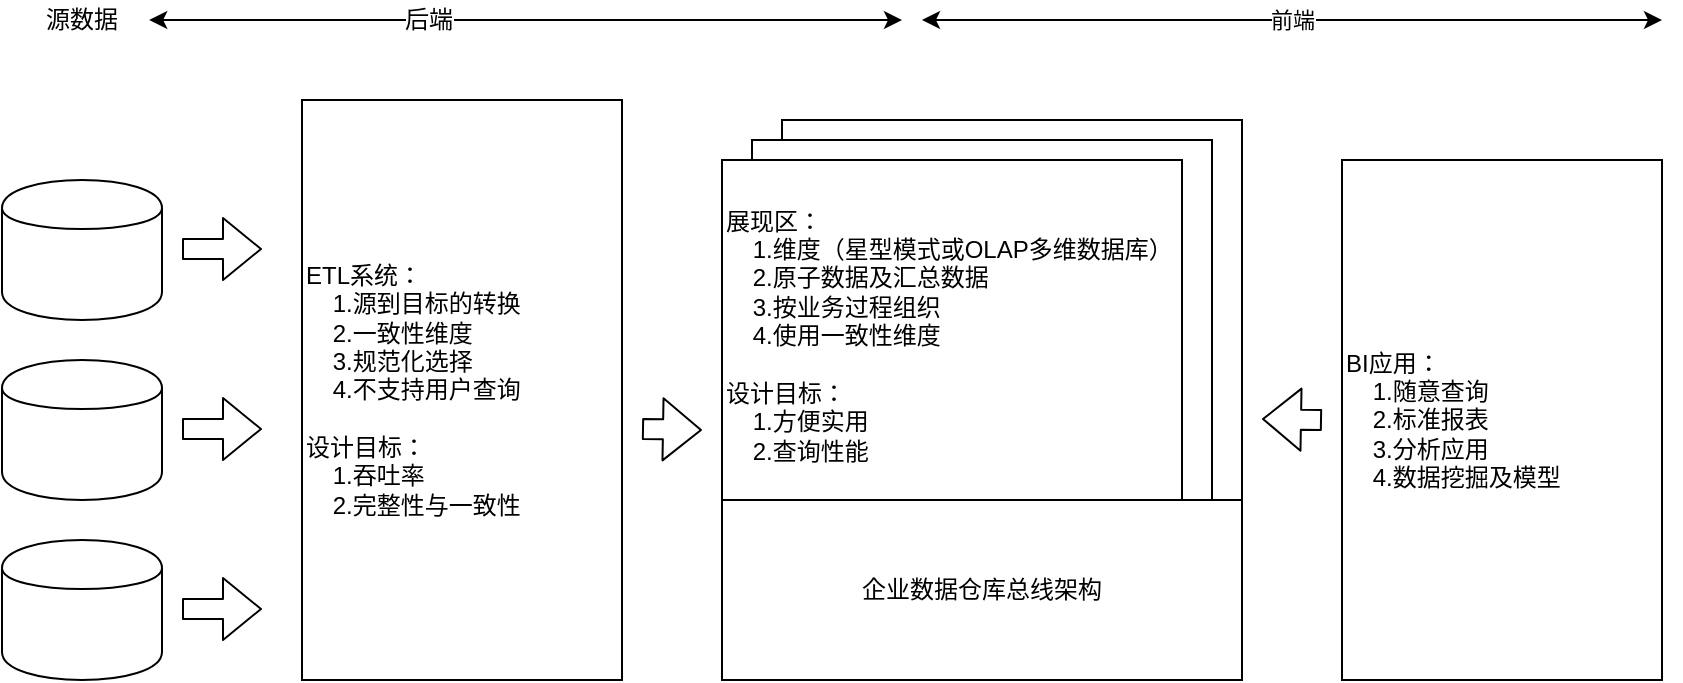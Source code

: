 <mxfile version="12.6.5" type="device"><diagram id="omwuRMedn71ObJpeQEgM" name="Page-1"><mxGraphModel dx="1024" dy="592" grid="1" gridSize="10" guides="1" tooltips="1" connect="1" arrows="1" fold="1" page="1" pageScale="1" pageWidth="2339" pageHeight="3300" math="0" shadow="0"><root><mxCell id="0"/><mxCell id="1" parent="0"/><mxCell id="yIiUPjV5RcV71H1ZqM-k-14" value="" style="rounded=0;whiteSpace=wrap;html=1;align=left;" vertex="1" parent="1"><mxGeometry x="520" y="170" width="230" height="190" as="geometry"/></mxCell><mxCell id="yIiUPjV5RcV71H1ZqM-k-13" value="" style="rounded=0;whiteSpace=wrap;html=1;align=left;" vertex="1" parent="1"><mxGeometry x="505" y="180" width="230" height="190" as="geometry"/></mxCell><mxCell id="yIiUPjV5RcV71H1ZqM-k-1" value="" style="shape=cylinder;whiteSpace=wrap;html=1;boundedLbl=1;backgroundOutline=1;" vertex="1" parent="1"><mxGeometry x="130" y="200" width="80" height="70" as="geometry"/></mxCell><mxCell id="yIiUPjV5RcV71H1ZqM-k-2" value="" style="shape=cylinder;whiteSpace=wrap;html=1;boundedLbl=1;backgroundOutline=1;" vertex="1" parent="1"><mxGeometry x="130" y="290" width="80" height="70" as="geometry"/></mxCell><mxCell id="yIiUPjV5RcV71H1ZqM-k-3" value="" style="shape=cylinder;whiteSpace=wrap;html=1;boundedLbl=1;backgroundOutline=1;" vertex="1" parent="1"><mxGeometry x="130" y="380" width="80" height="70" as="geometry"/></mxCell><mxCell id="yIiUPjV5RcV71H1ZqM-k-4" value="" style="shape=flexArrow;endArrow=classic;html=1;" edge="1" parent="1"><mxGeometry width="50" height="50" relative="1" as="geometry"><mxPoint x="220" y="234.5" as="sourcePoint"/><mxPoint x="260" y="234.5" as="targetPoint"/></mxGeometry></mxCell><mxCell id="yIiUPjV5RcV71H1ZqM-k-5" value="" style="shape=flexArrow;endArrow=classic;html=1;" edge="1" parent="1"><mxGeometry width="50" height="50" relative="1" as="geometry"><mxPoint x="220" y="324.5" as="sourcePoint"/><mxPoint x="260" y="324.5" as="targetPoint"/></mxGeometry></mxCell><mxCell id="yIiUPjV5RcV71H1ZqM-k-6" value="" style="shape=flexArrow;endArrow=classic;html=1;" edge="1" parent="1"><mxGeometry width="50" height="50" relative="1" as="geometry"><mxPoint x="220" y="414.5" as="sourcePoint"/><mxPoint x="260" y="414.5" as="targetPoint"/></mxGeometry></mxCell><mxCell id="yIiUPjV5RcV71H1ZqM-k-7" value="ETL系统：&lt;br&gt;&amp;nbsp; &amp;nbsp; 1.源到目标的转换&lt;br&gt;&amp;nbsp; &amp;nbsp; 2.一致性维度&lt;br&gt;&amp;nbsp; &amp;nbsp; 3.规范化选择&lt;br&gt;&amp;nbsp; &amp;nbsp; 4.不支持用户查询&lt;br&gt;&lt;br&gt;设计目标：&lt;br&gt;&amp;nbsp; &amp;nbsp; 1.吞吐率&lt;br&gt;&amp;nbsp; &amp;nbsp; 2.完整性与一致性" style="rounded=0;whiteSpace=wrap;html=1;align=left;" vertex="1" parent="1"><mxGeometry x="280" y="160" width="160" height="290" as="geometry"/></mxCell><mxCell id="yIiUPjV5RcV71H1ZqM-k-11" value="展现区：&lt;br&gt;&amp;nbsp; &amp;nbsp; 1.维度（星型模式或OLAP多维数据库）&lt;br&gt;&amp;nbsp; &amp;nbsp; 2.原子数据及汇总数据&lt;br&gt;&amp;nbsp; &amp;nbsp; 3.按业务过程组织&lt;br&gt;&amp;nbsp; &amp;nbsp; 4.使用一致性维度&lt;br&gt;&lt;br&gt;设计目标：&lt;br&gt;&amp;nbsp; &amp;nbsp; 1.方便实用&lt;br&gt;&amp;nbsp; &amp;nbsp; 2.查询性能&lt;br&gt;&lt;br&gt;" style="rounded=0;whiteSpace=wrap;html=1;align=left;" vertex="1" parent="1"><mxGeometry x="490" y="190" width="230" height="190" as="geometry"/></mxCell><mxCell id="yIiUPjV5RcV71H1ZqM-k-12" value="企业数据仓库总线架构" style="rounded=0;whiteSpace=wrap;html=1;align=center;" vertex="1" parent="1"><mxGeometry x="490" y="360" width="260" height="90" as="geometry"/></mxCell><mxCell id="yIiUPjV5RcV71H1ZqM-k-15" value="BI应用：&lt;br&gt;&amp;nbsp; &amp;nbsp; 1.随意查询&lt;br&gt;&amp;nbsp; &amp;nbsp; 2.标准报表&lt;br&gt;&amp;nbsp; &amp;nbsp; 3.分析应用&lt;br&gt;&amp;nbsp; &amp;nbsp; 4.数据挖掘及模型" style="rounded=0;whiteSpace=wrap;html=1;align=left;" vertex="1" parent="1"><mxGeometry x="800" y="190" width="160" height="260" as="geometry"/></mxCell><mxCell id="yIiUPjV5RcV71H1ZqM-k-16" value="" style="shape=flexArrow;endArrow=classic;html=1;" edge="1" parent="1"><mxGeometry width="50" height="50" relative="1" as="geometry"><mxPoint x="450" y="324.5" as="sourcePoint"/><mxPoint x="480" y="325" as="targetPoint"/></mxGeometry></mxCell><mxCell id="yIiUPjV5RcV71H1ZqM-k-17" value="" style="shape=flexArrow;endArrow=classic;html=1;" edge="1" parent="1"><mxGeometry width="50" height="50" relative="1" as="geometry"><mxPoint x="790" y="320" as="sourcePoint"/><mxPoint x="760" y="319.5" as="targetPoint"/></mxGeometry></mxCell><mxCell id="yIiUPjV5RcV71H1ZqM-k-19" value="" style="endArrow=classic;startArrow=classic;html=1;" edge="1" parent="1"><mxGeometry width="50" height="50" relative="1" as="geometry"><mxPoint x="203.6" y="120" as="sourcePoint"/><mxPoint x="580" y="120" as="targetPoint"/></mxGeometry></mxCell><mxCell id="yIiUPjV5RcV71H1ZqM-k-20" value="后端" style="text;html=1;align=center;verticalAlign=middle;resizable=0;points=[];labelBackgroundColor=#ffffff;" vertex="1" connectable="0" parent="yIiUPjV5RcV71H1ZqM-k-19"><mxGeometry x="-0.26" relative="1" as="geometry"><mxPoint as="offset"/></mxGeometry></mxCell><mxCell id="yIiUPjV5RcV71H1ZqM-k-21" value="源数据" style="text;html=1;strokeColor=none;fillColor=none;align=center;verticalAlign=middle;whiteSpace=wrap;rounded=0;" vertex="1" parent="1"><mxGeometry x="150" y="110" width="40" height="20" as="geometry"/></mxCell><mxCell id="yIiUPjV5RcV71H1ZqM-k-22" value="前端" style="endArrow=classic;startArrow=classic;html=1;" edge="1" parent="1"><mxGeometry width="50" height="50" relative="1" as="geometry"><mxPoint x="590" y="120" as="sourcePoint"/><mxPoint x="960" y="120" as="targetPoint"/></mxGeometry></mxCell></root></mxGraphModel></diagram></mxfile>